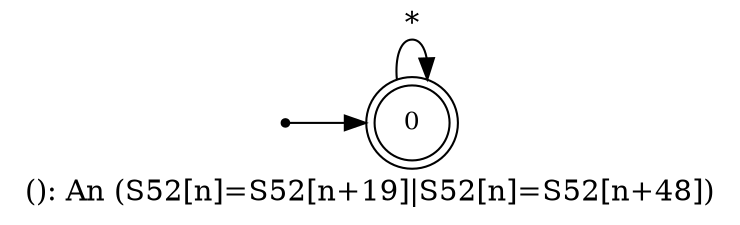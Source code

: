digraph G {
label = "(): An (S52[n]=S52[n+19]|S52[n]=S52[n+48])";
rankdir = LR;
node [shape = doublecircle, label="0", fontsize=12]0;
node [shape = point ]; qi
qi ->0;
0 -> 0[ label = "*"];
}
